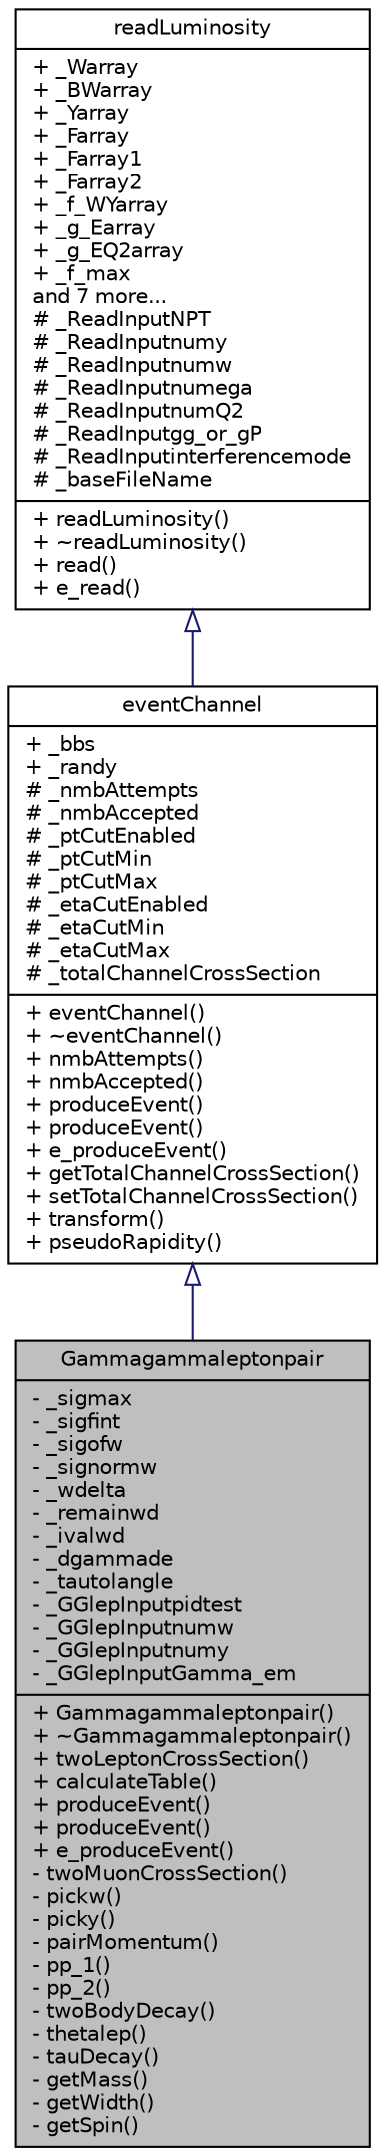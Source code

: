 digraph "Gammagammaleptonpair"
{
 // LATEX_PDF_SIZE
  bgcolor="transparent";
  edge [fontname="Helvetica",fontsize="10",labelfontname="Helvetica",labelfontsize="10"];
  node [fontname="Helvetica",fontsize="10",shape=record];
  Node0 [label="{Gammagammaleptonpair\n|- _sigmax\l- _sigfint\l- _sigofw\l- _signormw\l- _wdelta\l- _remainwd\l- _ivalwd\l- _dgammade\l- _tautolangle\l- _GGlepInputpidtest\l- _GGlepInputnumw\l- _GGlepInputnumy\l- _GGlepInputGamma_em\l|+ Gammagammaleptonpair()\l+ ~Gammagammaleptonpair()\l+ twoLeptonCrossSection()\l+ calculateTable()\l+ produceEvent()\l+ produceEvent()\l+ e_produceEvent()\l- twoMuonCrossSection()\l- pickw()\l- picky()\l- pairMomentum()\l- pp_1()\l- pp_2()\l- twoBodyDecay()\l- thetalep()\l- tauDecay()\l- getMass()\l- getWidth()\l- getSpin()\l}",height=0.2,width=0.4,color="black", fillcolor="grey75", style="filled", fontcolor="black",tooltip=" "];
  Node1 -> Node0 [dir="back",color="midnightblue",fontsize="10",style="solid",arrowtail="onormal",fontname="Helvetica"];
  Node1 [label="{eventChannel\n|+ _bbs\l+ _randy\l# _nmbAttempts\l# _nmbAccepted\l# _ptCutEnabled\l# _ptCutMin\l# _ptCutMax\l# _etaCutEnabled\l# _etaCutMin\l# _etaCutMax\l# _totalChannelCrossSection\l|+ eventChannel()\l+ ~eventChannel()\l+ nmbAttempts()\l+ nmbAccepted()\l+ produceEvent()\l+ produceEvent()\l+ e_produceEvent()\l+ getTotalChannelCrossSection()\l+ setTotalChannelCrossSection()\l+ transform()\l+ pseudoRapidity()\l}",height=0.2,width=0.4,color="black",URL="$classeventChannel.html",tooltip=" "];
  Node2 -> Node1 [dir="back",color="midnightblue",fontsize="10",style="solid",arrowtail="onormal",fontname="Helvetica"];
  Node2 [label="{readLuminosity\n|+ _Warray\l+ _BWarray\l+ _Yarray\l+ _Farray\l+ _Farray1\l+ _Farray2\l+ _f_WYarray\l+ _g_Earray\l+ _g_EQ2array\l+ _f_max\land 7 more...\l# _ReadInputNPT\l# _ReadInputnumy\l# _ReadInputnumw\l# _ReadInputnumega\l# _ReadInputnumQ2\l# _ReadInputgg_or_gP\l# _ReadInputinterferencemode\l# _baseFileName\l|+ readLuminosity()\l+ ~readLuminosity()\l+ read()\l+ e_read()\l}",height=0.2,width=0.4,color="black",URL="$classreadLuminosity.html",tooltip=" "];
}
